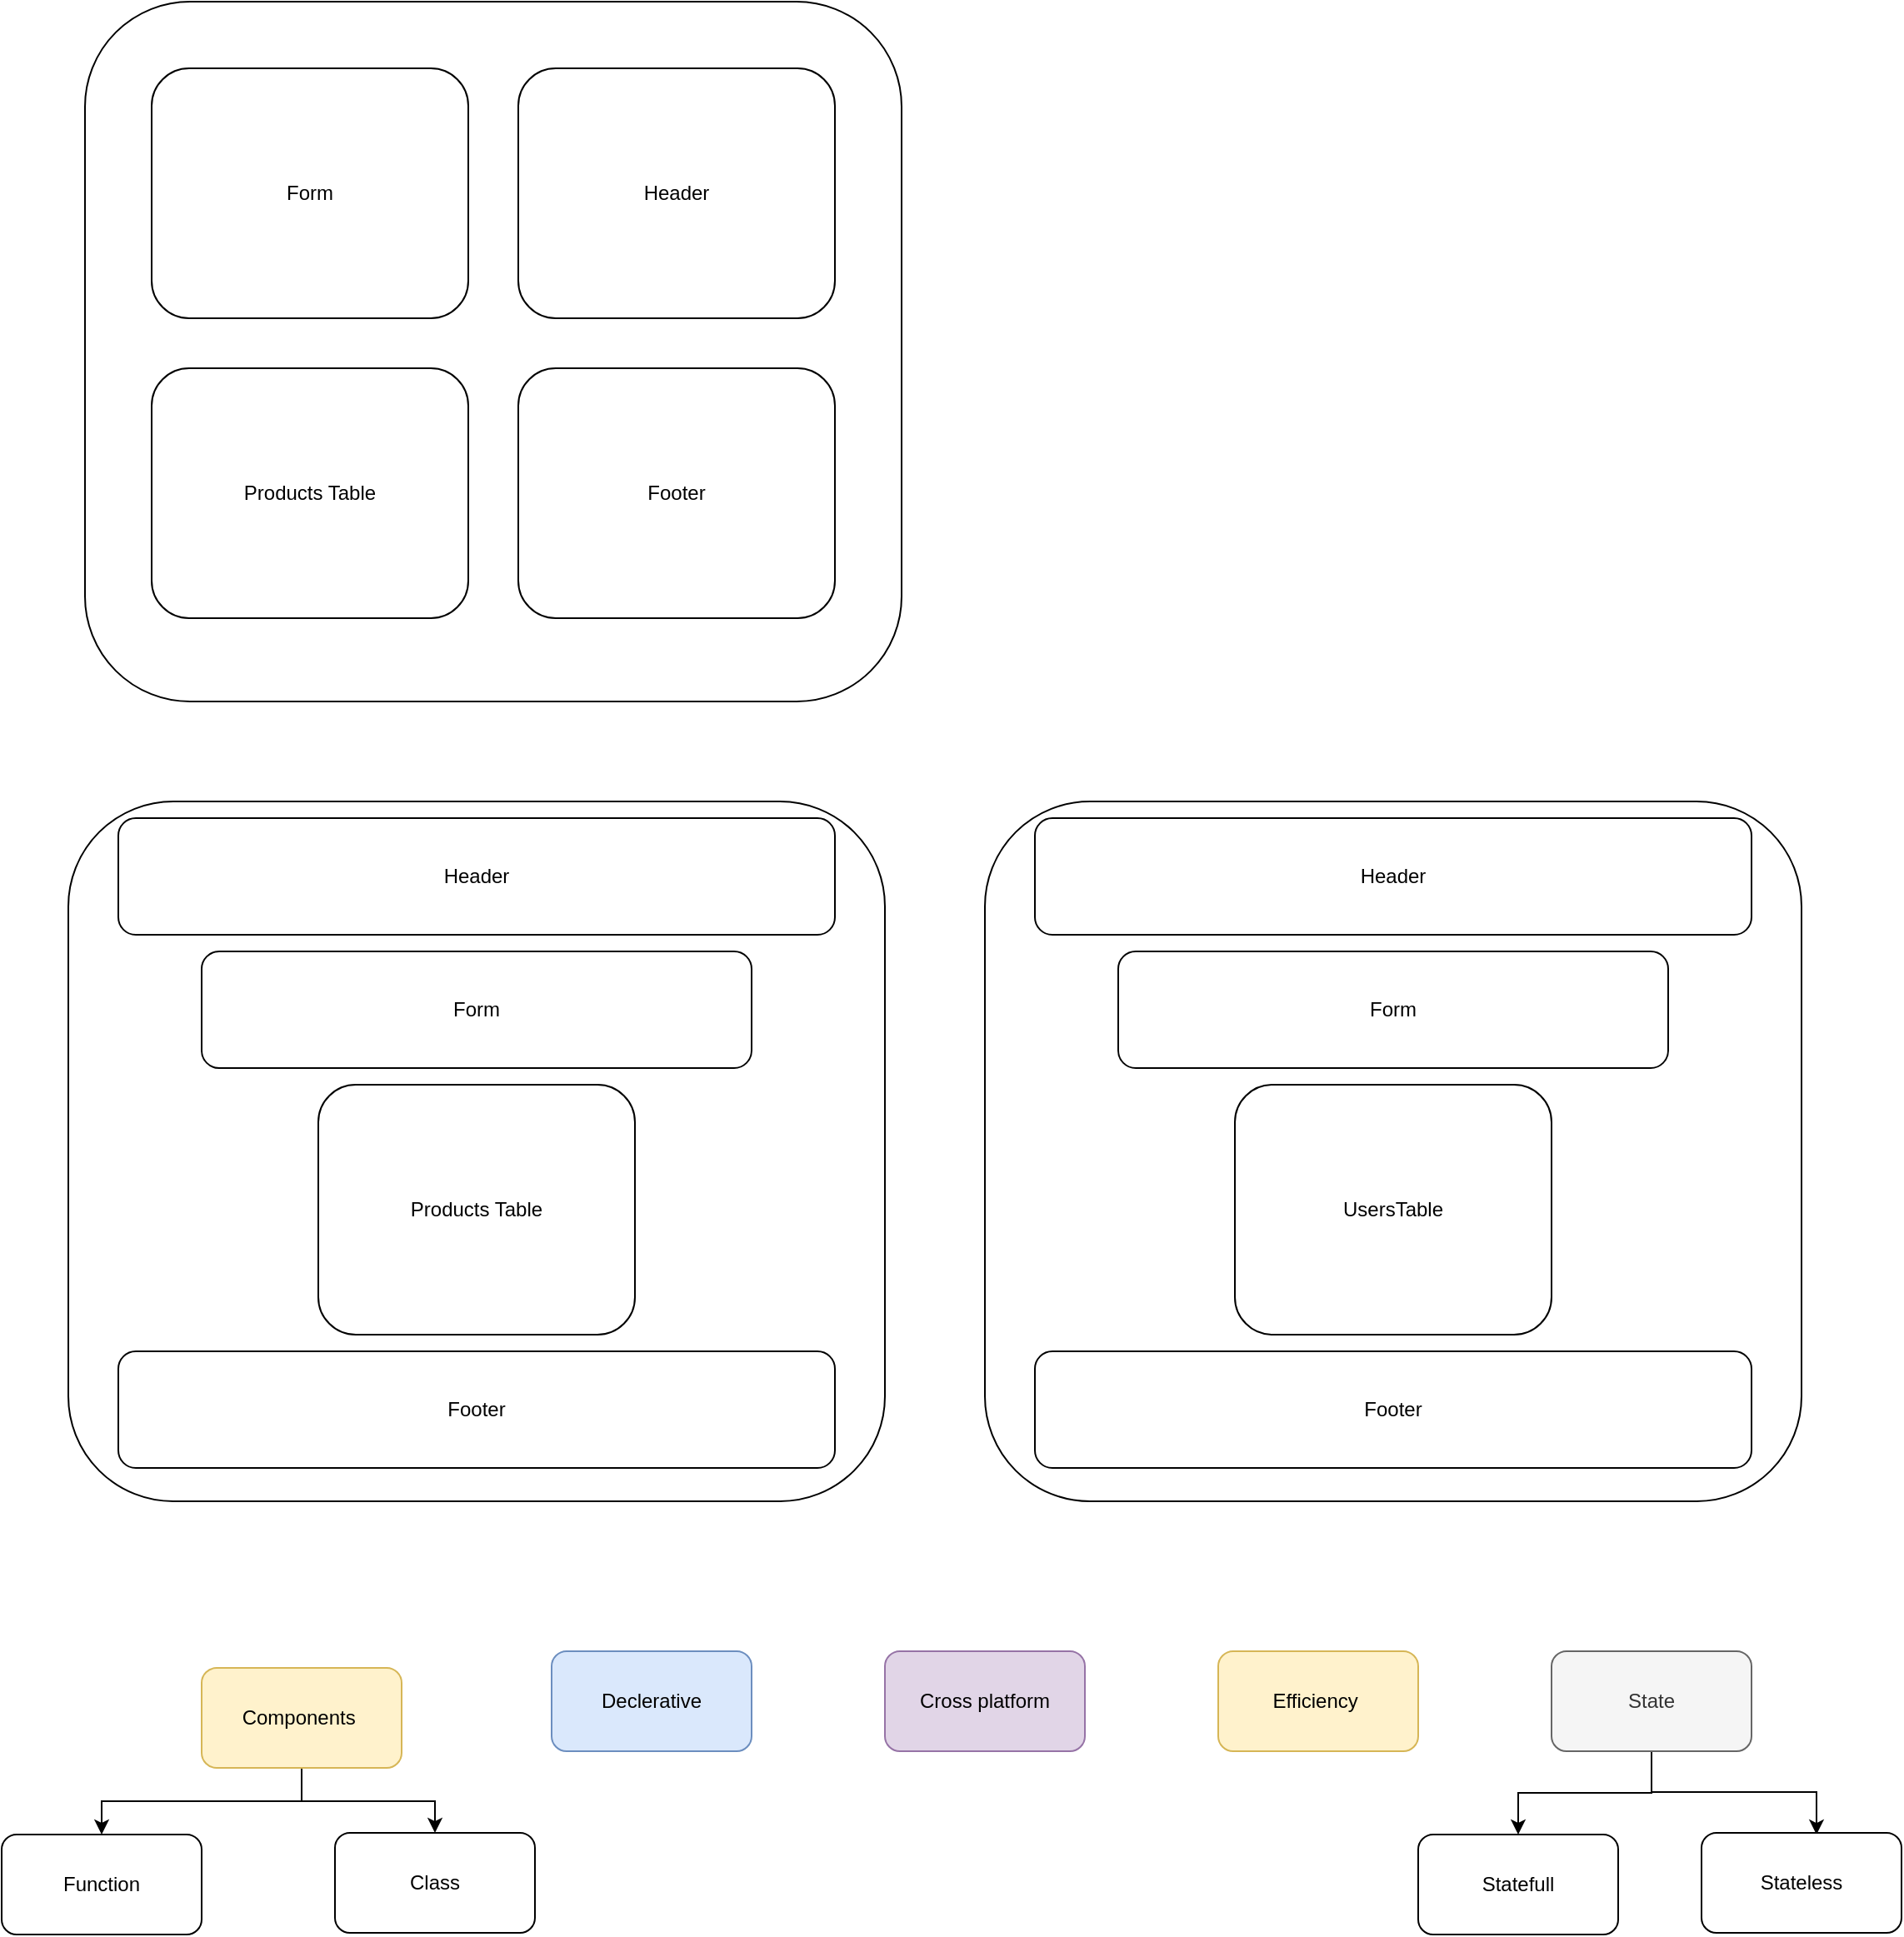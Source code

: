 <mxfile version="16.4.5" type="device"><diagram id="rQv1kBpcVHRwGVP1UKlx" name="Page-1"><mxGraphModel dx="1422" dy="762" grid="1" gridSize="10" guides="1" tooltips="1" connect="1" arrows="1" fold="1" page="1" pageScale="1" pageWidth="827" pageHeight="1169" math="0" shadow="0"><root><mxCell id="0"/><mxCell id="1" parent="0"/><mxCell id="SnECgZpdjSIN5cWu1-nc-5" value="" style="rounded=1;whiteSpace=wrap;html=1;" vertex="1" parent="1"><mxGeometry x="70" y="70" width="490" height="420" as="geometry"/></mxCell><mxCell id="SnECgZpdjSIN5cWu1-nc-1" value="Form" style="rounded=1;whiteSpace=wrap;html=1;" vertex="1" parent="1"><mxGeometry x="110" y="110" width="190" height="150" as="geometry"/></mxCell><mxCell id="SnECgZpdjSIN5cWu1-nc-2" value="Header" style="rounded=1;whiteSpace=wrap;html=1;" vertex="1" parent="1"><mxGeometry x="330" y="110" width="190" height="150" as="geometry"/></mxCell><mxCell id="SnECgZpdjSIN5cWu1-nc-3" value="Products Table" style="rounded=1;whiteSpace=wrap;html=1;" vertex="1" parent="1"><mxGeometry x="110" y="290" width="190" height="150" as="geometry"/></mxCell><mxCell id="SnECgZpdjSIN5cWu1-nc-4" value="Footer" style="rounded=1;whiteSpace=wrap;html=1;" vertex="1" parent="1"><mxGeometry x="330" y="290" width="190" height="150" as="geometry"/></mxCell><mxCell id="SnECgZpdjSIN5cWu1-nc-6" value="" style="rounded=1;whiteSpace=wrap;html=1;" vertex="1" parent="1"><mxGeometry x="60" y="550" width="490" height="420" as="geometry"/></mxCell><mxCell id="SnECgZpdjSIN5cWu1-nc-7" value="Form" style="rounded=1;whiteSpace=wrap;html=1;" vertex="1" parent="1"><mxGeometry x="140" y="640" width="330" height="70" as="geometry"/></mxCell><mxCell id="SnECgZpdjSIN5cWu1-nc-8" value="Header" style="rounded=1;whiteSpace=wrap;html=1;" vertex="1" parent="1"><mxGeometry x="90" y="560" width="430" height="70" as="geometry"/></mxCell><mxCell id="SnECgZpdjSIN5cWu1-nc-9" value="Products Table" style="rounded=1;whiteSpace=wrap;html=1;" vertex="1" parent="1"><mxGeometry x="210" y="720" width="190" height="150" as="geometry"/></mxCell><mxCell id="SnECgZpdjSIN5cWu1-nc-10" value="Footer" style="rounded=1;whiteSpace=wrap;html=1;" vertex="1" parent="1"><mxGeometry x="90" y="880" width="430" height="70" as="geometry"/></mxCell><mxCell id="SnECgZpdjSIN5cWu1-nc-11" value="" style="rounded=1;whiteSpace=wrap;html=1;" vertex="1" parent="1"><mxGeometry x="610" y="550" width="490" height="420" as="geometry"/></mxCell><mxCell id="SnECgZpdjSIN5cWu1-nc-12" value="Form" style="rounded=1;whiteSpace=wrap;html=1;" vertex="1" parent="1"><mxGeometry x="690" y="640" width="330" height="70" as="geometry"/></mxCell><mxCell id="SnECgZpdjSIN5cWu1-nc-13" value="Header" style="rounded=1;whiteSpace=wrap;html=1;" vertex="1" parent="1"><mxGeometry x="640" y="560" width="430" height="70" as="geometry"/></mxCell><mxCell id="SnECgZpdjSIN5cWu1-nc-14" value="UsersTable" style="rounded=1;whiteSpace=wrap;html=1;" vertex="1" parent="1"><mxGeometry x="760" y="720" width="190" height="150" as="geometry"/></mxCell><mxCell id="SnECgZpdjSIN5cWu1-nc-15" value="Footer" style="rounded=1;whiteSpace=wrap;html=1;" vertex="1" parent="1"><mxGeometry x="640" y="880" width="430" height="70" as="geometry"/></mxCell><mxCell id="SnECgZpdjSIN5cWu1-nc-28" style="edgeStyle=orthogonalEdgeStyle;rounded=0;orthogonalLoop=1;jettySize=auto;html=1;entryX=0.5;entryY=0;entryDx=0;entryDy=0;" edge="1" parent="1" source="SnECgZpdjSIN5cWu1-nc-17" target="SnECgZpdjSIN5cWu1-nc-26"><mxGeometry relative="1" as="geometry"/></mxCell><mxCell id="SnECgZpdjSIN5cWu1-nc-29" style="edgeStyle=orthogonalEdgeStyle;rounded=0;orthogonalLoop=1;jettySize=auto;html=1;entryX=0.5;entryY=0;entryDx=0;entryDy=0;" edge="1" parent="1" source="SnECgZpdjSIN5cWu1-nc-17" target="SnECgZpdjSIN5cWu1-nc-27"><mxGeometry relative="1" as="geometry"/></mxCell><mxCell id="SnECgZpdjSIN5cWu1-nc-17" value="Components&amp;nbsp;" style="rounded=1;whiteSpace=wrap;html=1;fillColor=#fff2cc;strokeColor=#d6b656;" vertex="1" parent="1"><mxGeometry x="140" y="1070" width="120" height="60" as="geometry"/></mxCell><mxCell id="SnECgZpdjSIN5cWu1-nc-18" value="Declerative" style="rounded=1;whiteSpace=wrap;html=1;fillColor=#dae8fc;strokeColor=#6c8ebf;" vertex="1" parent="1"><mxGeometry x="350" y="1060" width="120" height="60" as="geometry"/></mxCell><mxCell id="SnECgZpdjSIN5cWu1-nc-19" value="Cross platform" style="rounded=1;whiteSpace=wrap;html=1;fillColor=#e1d5e7;strokeColor=#9673a6;" vertex="1" parent="1"><mxGeometry x="550" y="1060" width="120" height="60" as="geometry"/></mxCell><mxCell id="SnECgZpdjSIN5cWu1-nc-20" value="Efficiency&amp;nbsp;" style="rounded=1;whiteSpace=wrap;html=1;fillColor=#fff2cc;strokeColor=#d6b656;" vertex="1" parent="1"><mxGeometry x="750" y="1060" width="120" height="60" as="geometry"/></mxCell><mxCell id="SnECgZpdjSIN5cWu1-nc-24" style="edgeStyle=orthogonalEdgeStyle;rounded=0;orthogonalLoop=1;jettySize=auto;html=1;" edge="1" parent="1" source="SnECgZpdjSIN5cWu1-nc-21" target="SnECgZpdjSIN5cWu1-nc-22"><mxGeometry relative="1" as="geometry"/></mxCell><mxCell id="SnECgZpdjSIN5cWu1-nc-25" style="edgeStyle=orthogonalEdgeStyle;rounded=0;orthogonalLoop=1;jettySize=auto;html=1;entryX=0.575;entryY=0.017;entryDx=0;entryDy=0;entryPerimeter=0;" edge="1" parent="1" source="SnECgZpdjSIN5cWu1-nc-21" target="SnECgZpdjSIN5cWu1-nc-23"><mxGeometry relative="1" as="geometry"/></mxCell><mxCell id="SnECgZpdjSIN5cWu1-nc-21" value="State" style="rounded=1;whiteSpace=wrap;html=1;fillColor=#f5f5f5;fontColor=#333333;strokeColor=#666666;" vertex="1" parent="1"><mxGeometry x="950" y="1060" width="120" height="60" as="geometry"/></mxCell><mxCell id="SnECgZpdjSIN5cWu1-nc-22" value="Statefull" style="rounded=1;whiteSpace=wrap;html=1;" vertex="1" parent="1"><mxGeometry x="870" y="1170" width="120" height="60" as="geometry"/></mxCell><mxCell id="SnECgZpdjSIN5cWu1-nc-23" value="Stateless" style="rounded=1;whiteSpace=wrap;html=1;" vertex="1" parent="1"><mxGeometry x="1040" y="1169" width="120" height="60" as="geometry"/></mxCell><mxCell id="SnECgZpdjSIN5cWu1-nc-26" value="Function" style="rounded=1;whiteSpace=wrap;html=1;" vertex="1" parent="1"><mxGeometry x="20" y="1170" width="120" height="60" as="geometry"/></mxCell><mxCell id="SnECgZpdjSIN5cWu1-nc-27" value="Class" style="rounded=1;whiteSpace=wrap;html=1;" vertex="1" parent="1"><mxGeometry x="220" y="1169" width="120" height="60" as="geometry"/></mxCell></root></mxGraphModel></diagram></mxfile>